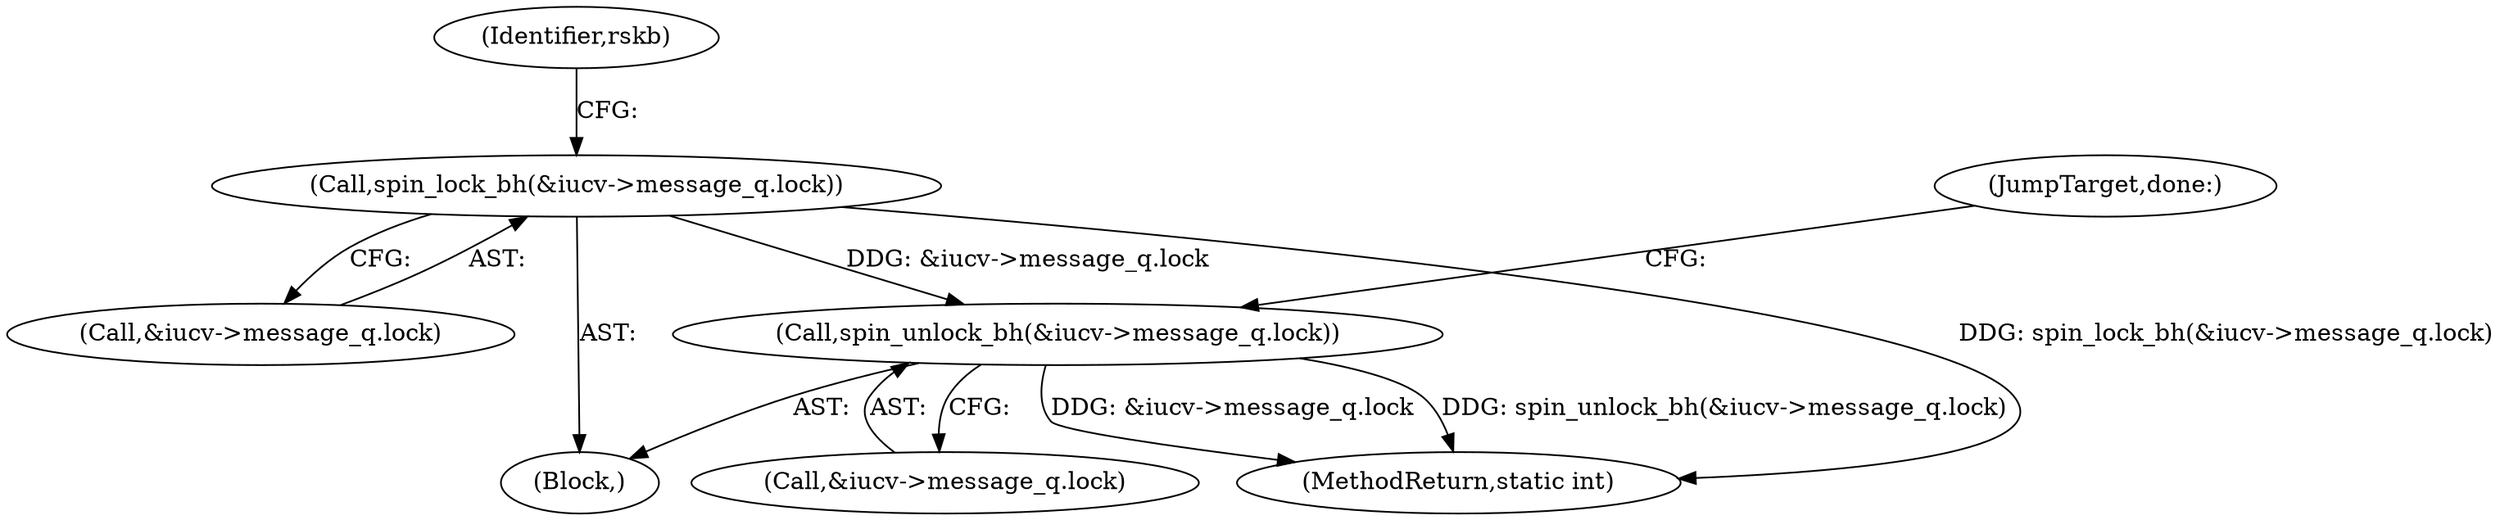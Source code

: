 digraph "0_linux_a5598bd9c087dc0efc250a5221e5d0e6f584ee88@pointer" {
"1000437" [label="(Call,spin_unlock_bh(&iucv->message_q.lock))"];
"1000353" [label="(Call,spin_lock_bh(&iucv->message_q.lock))"];
"1000438" [label="(Call,&iucv->message_q.lock)"];
"1000354" [label="(Call,&iucv->message_q.lock)"];
"1000298" [label="(Block,)"];
"1000444" [label="(JumpTarget,done:)"];
"1000460" [label="(MethodReturn,static int)"];
"1000353" [label="(Call,spin_lock_bh(&iucv->message_q.lock))"];
"1000361" [label="(Identifier,rskb)"];
"1000437" [label="(Call,spin_unlock_bh(&iucv->message_q.lock))"];
"1000437" -> "1000298"  [label="AST: "];
"1000437" -> "1000438"  [label="CFG: "];
"1000438" -> "1000437"  [label="AST: "];
"1000444" -> "1000437"  [label="CFG: "];
"1000437" -> "1000460"  [label="DDG: spin_unlock_bh(&iucv->message_q.lock)"];
"1000437" -> "1000460"  [label="DDG: &iucv->message_q.lock"];
"1000353" -> "1000437"  [label="DDG: &iucv->message_q.lock"];
"1000353" -> "1000298"  [label="AST: "];
"1000353" -> "1000354"  [label="CFG: "];
"1000354" -> "1000353"  [label="AST: "];
"1000361" -> "1000353"  [label="CFG: "];
"1000353" -> "1000460"  [label="DDG: spin_lock_bh(&iucv->message_q.lock)"];
}
